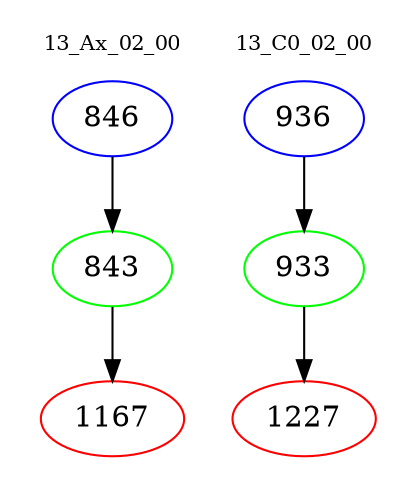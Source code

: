 digraph{
subgraph cluster_0 {
color = white
label = "13_Ax_02_00";
fontsize=10;
T0_846 [label="846", color="blue"]
T0_846 -> T0_843 [color="black"]
T0_843 [label="843", color="green"]
T0_843 -> T0_1167 [color="black"]
T0_1167 [label="1167", color="red"]
}
subgraph cluster_1 {
color = white
label = "13_C0_02_00";
fontsize=10;
T1_936 [label="936", color="blue"]
T1_936 -> T1_933 [color="black"]
T1_933 [label="933", color="green"]
T1_933 -> T1_1227 [color="black"]
T1_1227 [label="1227", color="red"]
}
}
